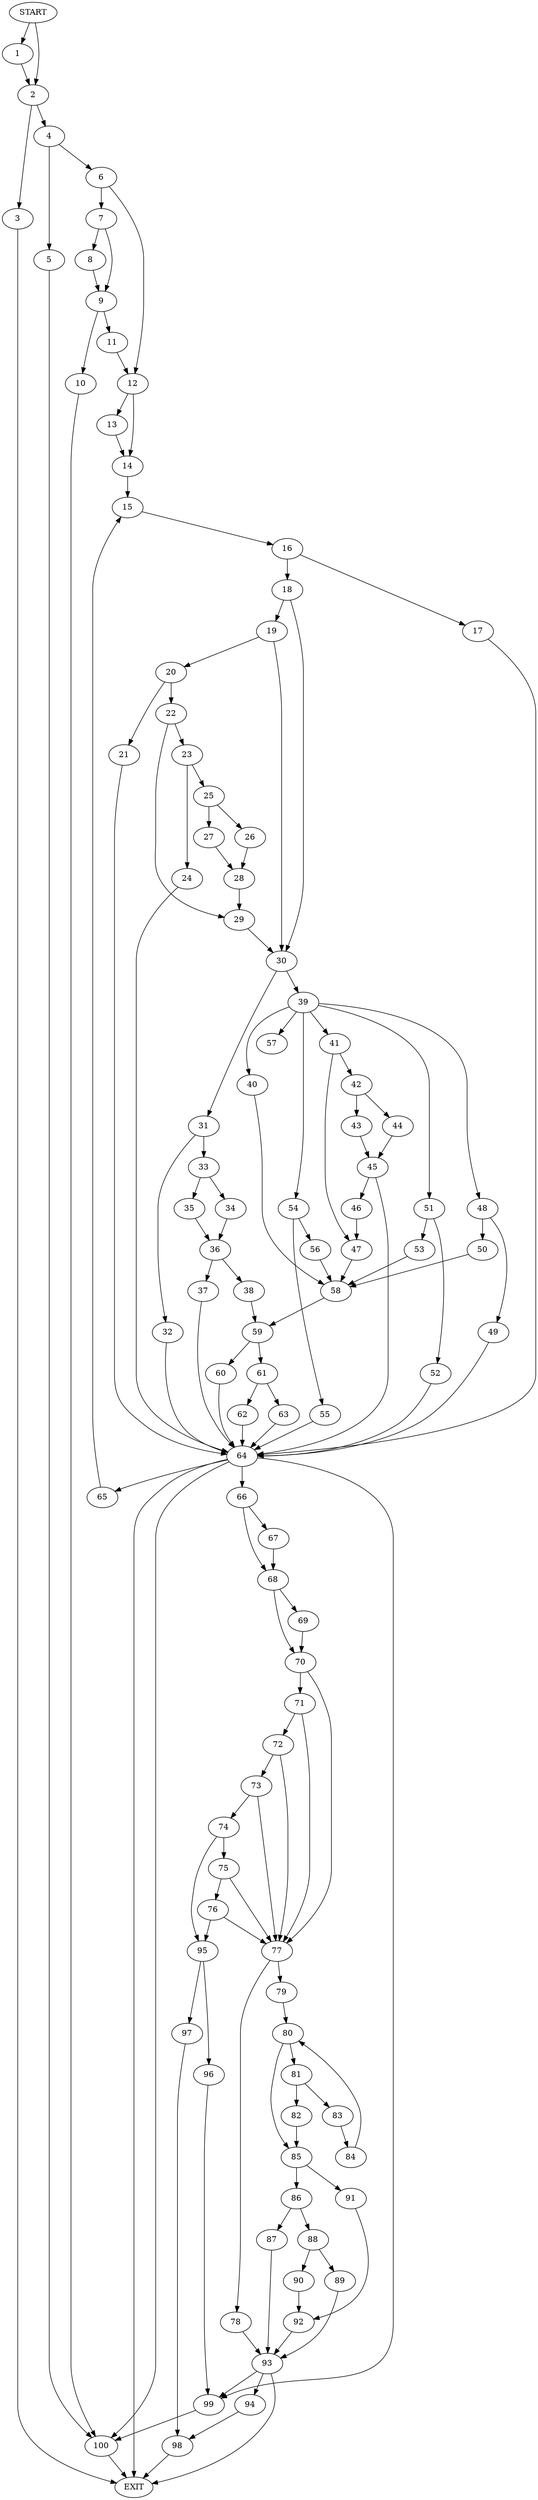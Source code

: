 digraph { 
0 [label="START"];
1;
2;
3;
4;
5;
6;
7;
8;
9;
10;
11;
12;
13;
14;
15;
16;
17;
18;
19;
20;
21;
22;
23;
24;
25;
26;
27;
28;
29;
30;
31;
32;
33;
34;
35;
36;
37;
38;
39;
40;
41;
42;
43;
44;
45;
46;
47;
48;
49;
50;
51;
52;
53;
54;
55;
56;
57;
58;
59;
60;
61;
62;
63;
64;
65;
66;
67;
68;
69;
70;
71;
72;
73;
74;
75;
76;
77;
78;
79;
80;
81;
82;
83;
84;
85;
86;
87;
88;
89;
90;
91;
92;
93;
94;
95;
96;
97;
98;
99;
100;
101[label="EXIT"];
0 -> 2;
0 -> 1;
1 -> 2;
2 -> 3;
2 -> 4;
3 -> 101;
4 -> 5;
4 -> 6;
5 -> 100;
6 -> 7;
6 -> 12;
7 -> 8;
7 -> 9;
8 -> 9;
9 -> 10;
9 -> 11;
10 -> 100;
11 -> 12;
12 -> 13;
12 -> 14;
13 -> 14;
14 -> 15;
15 -> 16;
16 -> 17;
16 -> 18;
17 -> 64;
18 -> 19;
18 -> 30;
19 -> 20;
19 -> 30;
20 -> 21;
20 -> 22;
21 -> 64;
22 -> 23;
22 -> 29;
23 -> 24;
23 -> 25;
24 -> 64;
25 -> 26;
25 -> 27;
26 -> 28;
27 -> 28;
28 -> 29;
29 -> 30;
30 -> 31;
30 -> 39;
31 -> 32;
31 -> 33;
32 -> 64;
33 -> 34;
33 -> 35;
34 -> 36;
35 -> 36;
36 -> 37;
36 -> 38;
37 -> 64;
38 -> 59;
39 -> 57;
39 -> 40;
39:s2 -> 41;
39:s3 -> 48;
39:s4 -> 51;
39:s5 -> 54;
40 -> 58;
41 -> 42;
41 -> 47;
42 -> 43;
42 -> 44;
43 -> 45;
44 -> 45;
45 -> 64;
45 -> 46;
46 -> 47;
47 -> 58;
48 -> 49;
48 -> 50;
49 -> 64;
50 -> 58;
51 -> 52;
51 -> 53;
52 -> 64;
53 -> 58;
54 -> 55;
54 -> 56;
55 -> 64;
56 -> 58;
58 -> 59;
59 -> 60;
59 -> 61;
60 -> 64;
61 -> 62;
61 -> 63;
62 -> 64;
63 -> 64;
64 -> 101;
64 -> 65;
64:s2 -> 66;
64:s3 -> 99;
64:s4 -> 100;
65 -> 15;
66 -> 67;
66 -> 68;
67 -> 68;
68 -> 69;
68 -> 70;
69 -> 70;
70 -> 77;
70 -> 71;
71 -> 77;
71 -> 72;
72 -> 77;
72 -> 73;
73 -> 77;
73 -> 74;
74 -> 75;
74 -> 95;
75 -> 77;
75 -> 76;
76 -> 77;
76 -> 95;
77 -> 78;
77 -> 79;
78 -> 93;
79 -> 80;
80 -> 81;
80 -> 85;
81 -> 82;
81 -> 83;
82 -> 85;
83 -> 84;
84 -> 80;
85 -> 86;
85 -> 91;
86 -> 87;
86 -> 88;
87 -> 93;
88 -> 89;
88 -> 90;
89 -> 93;
90 -> 92;
91 -> 92;
92 -> 93;
93 -> 101;
93 -> 94;
93:s2 -> 99;
94 -> 98;
95 -> 96;
95 -> 97;
96 -> 99;
97 -> 98;
98 -> 101;
99 -> 100;
100 -> 101;
}